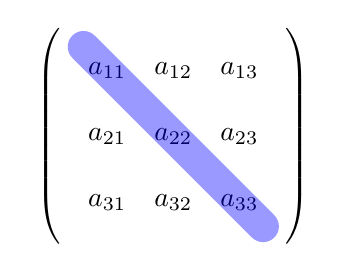 ﻿\tikzset{node style ge/.style={circle}}

\begin{tikzpicture}[baseline=(A.center)]

  \tikzset{BarreStyle/.style =  {opacity=.4,line width=4 mm, color=#1}}

\matrix (A) [matrix of math nodes, nodes = {node style ge}, column sep=0 mm,%
left delimiter  = (,right delimiter = )]
{
 a_{11} & a_{12} & a_{13} & \\
 a_{21} & a_{22} & a_{23} & \\
 a_{31} & a_{32} & a_{33} & \\
};

 \draw [BarreStyle=blue,line cap=round] (A-1-1.north west) to (A-3-3.south east);

\end{tikzpicture}
